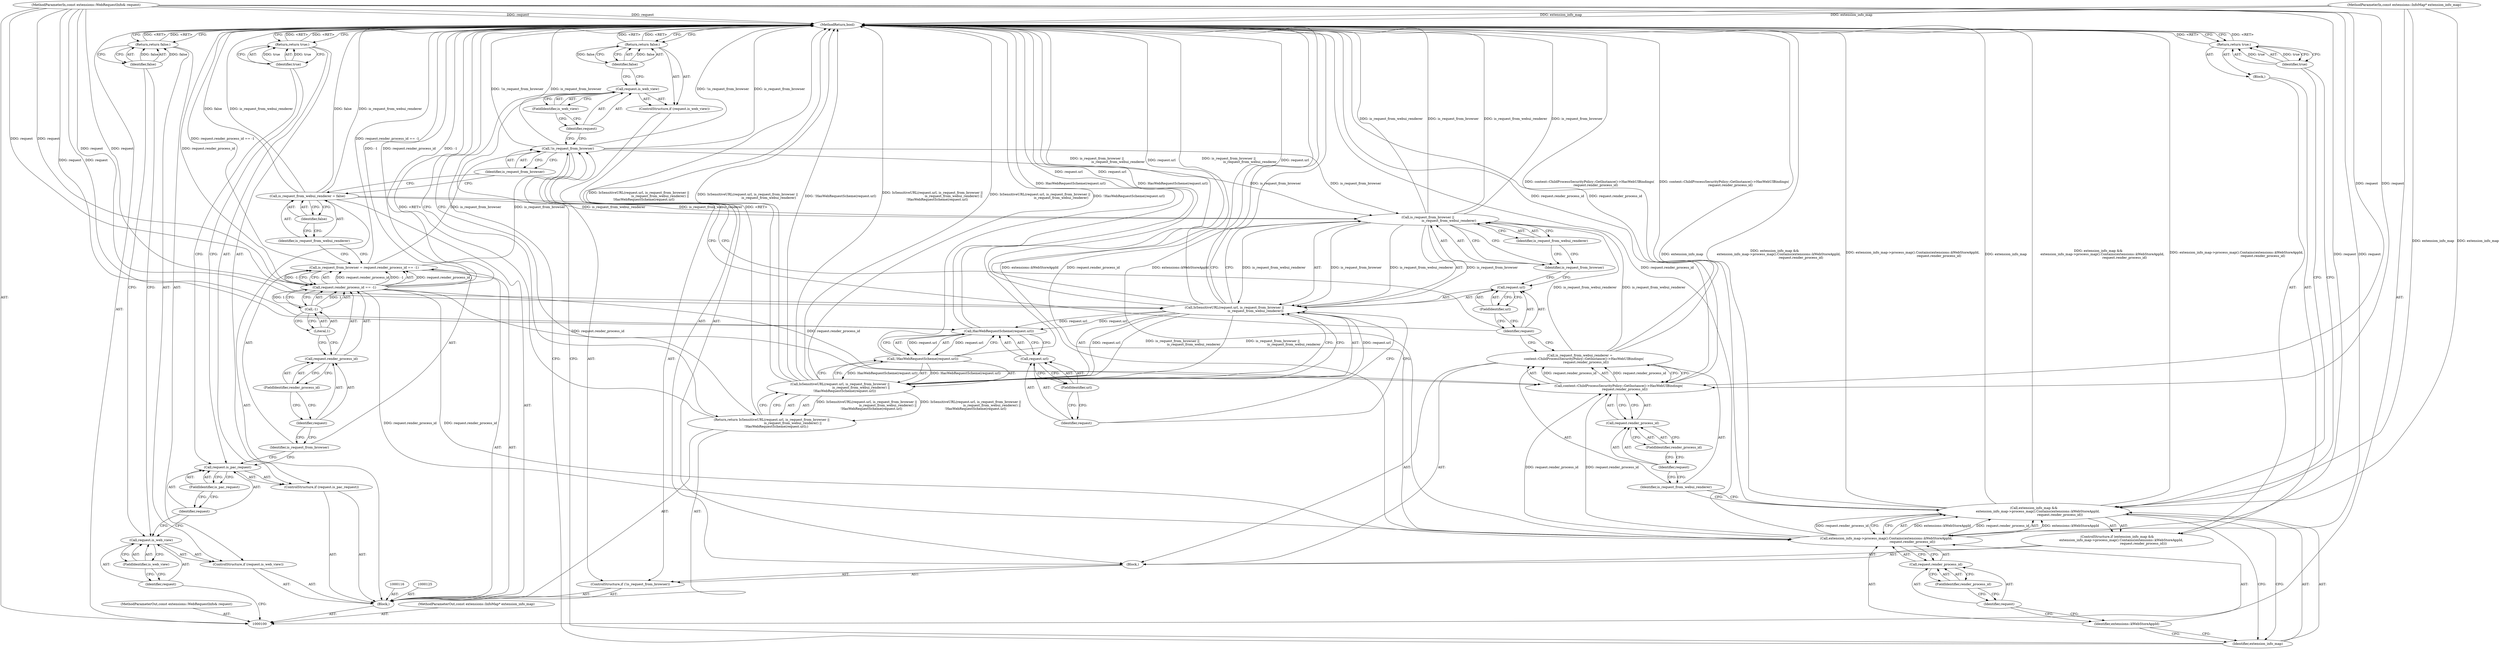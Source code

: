 digraph "1_Chrome_2649de11c562aa96d336c06136a1a20c01711be0_2" {
"1000170" [label="(MethodReturn,bool)"];
"1000119" [label="(Call,request.render_process_id == -1)"];
"1000120" [label="(Call,request.render_process_id)"];
"1000121" [label="(Identifier,request)"];
"1000122" [label="(FieldIdentifier,render_process_id)"];
"1000123" [label="(Call,-1)"];
"1000124" [label="(Literal,1)"];
"1000117" [label="(Call,is_request_from_browser = request.render_process_id == -1)"];
"1000118" [label="(Identifier,is_request_from_browser)"];
"1000128" [label="(Identifier,false)"];
"1000126" [label="(Call,is_request_from_webui_renderer = false)"];
"1000127" [label="(Identifier,is_request_from_webui_renderer)"];
"1000129" [label="(ControlStructure,if (!is_request_from_browser))"];
"1000132" [label="(Block,)"];
"1000130" [label="(Call,!is_request_from_browser)"];
"1000131" [label="(Identifier,is_request_from_browser)"];
"1000136" [label="(FieldIdentifier,is_web_view)"];
"1000133" [label="(ControlStructure,if (request.is_web_view))"];
"1000134" [label="(Call,request.is_web_view)"];
"1000135" [label="(Identifier,request)"];
"1000138" [label="(Identifier,false)"];
"1000137" [label="(Return,return false;)"];
"1000139" [label="(ControlStructure,if (extension_info_map &&\n        extension_info_map->process_map().Contains(extensions::kWebStoreAppId,\n                                                   request.render_process_id)))"];
"1000140" [label="(Call,extension_info_map &&\n        extension_info_map->process_map().Contains(extensions::kWebStoreAppId,\n                                                   request.render_process_id))"];
"1000141" [label="(Identifier,extension_info_map)"];
"1000143" [label="(Identifier,extensions::kWebStoreAppId)"];
"1000142" [label="(Call,extension_info_map->process_map().Contains(extensions::kWebStoreAppId,\n                                                   request.render_process_id))"];
"1000144" [label="(Call,request.render_process_id)"];
"1000145" [label="(Identifier,request)"];
"1000146" [label="(FieldIdentifier,render_process_id)"];
"1000147" [label="(Block,)"];
"1000149" [label="(Identifier,true)"];
"1000148" [label="(Return,return true;)"];
"1000101" [label="(MethodParameterIn,const extensions::InfoMap* extension_info_map)"];
"1000229" [label="(MethodParameterOut,const extensions::InfoMap* extension_info_map)"];
"1000150" [label="(Call,is_request_from_webui_renderer =\n        content::ChildProcessSecurityPolicy::GetInstance()->HasWebUIBindings(\n            request.render_process_id))"];
"1000151" [label="(Identifier,is_request_from_webui_renderer)"];
"1000152" [label="(Call,content::ChildProcessSecurityPolicy::GetInstance()->HasWebUIBindings(\n            request.render_process_id))"];
"1000153" [label="(Call,request.render_process_id)"];
"1000154" [label="(Identifier,request)"];
"1000155" [label="(FieldIdentifier,render_process_id)"];
"1000156" [label="(Return,return IsSensitiveURL(request.url, is_request_from_browser ||\n                                         is_request_from_webui_renderer) ||\n         !HasWebRequestScheme(request.url);)"];
"1000159" [label="(Call,request.url)"];
"1000160" [label="(Identifier,request)"];
"1000161" [label="(FieldIdentifier,url)"];
"1000162" [label="(Call,is_request_from_browser ||\n                                         is_request_from_webui_renderer)"];
"1000163" [label="(Identifier,is_request_from_browser)"];
"1000157" [label="(Call,IsSensitiveURL(request.url, is_request_from_browser ||\n                                         is_request_from_webui_renderer) ||\n         !HasWebRequestScheme(request.url))"];
"1000158" [label="(Call,IsSensitiveURL(request.url, is_request_from_browser ||\n                                         is_request_from_webui_renderer))"];
"1000164" [label="(Identifier,is_request_from_webui_renderer)"];
"1000166" [label="(Call,HasWebRequestScheme(request.url))"];
"1000167" [label="(Call,request.url)"];
"1000168" [label="(Identifier,request)"];
"1000169" [label="(FieldIdentifier,url)"];
"1000165" [label="(Call,!HasWebRequestScheme(request.url))"];
"1000102" [label="(MethodParameterIn,const extensions::WebRequestInfo& request)"];
"1000230" [label="(MethodParameterOut,const extensions::WebRequestInfo& request)"];
"1000103" [label="(Block,)"];
"1000107" [label="(FieldIdentifier,is_web_view)"];
"1000104" [label="(ControlStructure,if (request.is_web_view))"];
"1000105" [label="(Call,request.is_web_view)"];
"1000106" [label="(Identifier,request)"];
"1000109" [label="(Identifier,false)"];
"1000108" [label="(Return,return false;)"];
"1000113" [label="(FieldIdentifier,is_pac_request)"];
"1000110" [label="(ControlStructure,if (request.is_pac_request))"];
"1000111" [label="(Call,request.is_pac_request)"];
"1000112" [label="(Identifier,request)"];
"1000115" [label="(Identifier,true)"];
"1000114" [label="(Return,return true;)"];
"1000170" -> "1000100"  [label="AST: "];
"1000170" -> "1000108"  [label="CFG: "];
"1000170" -> "1000114"  [label="CFG: "];
"1000170" -> "1000137"  [label="CFG: "];
"1000170" -> "1000148"  [label="CFG: "];
"1000170" -> "1000156"  [label="CFG: "];
"1000137" -> "1000170"  [label="DDG: <RET>"];
"1000148" -> "1000170"  [label="DDG: <RET>"];
"1000108" -> "1000170"  [label="DDG: <RET>"];
"1000140" -> "1000170"  [label="DDG: extension_info_map->process_map().Contains(extensions::kWebStoreAppId,\n                                                   request.render_process_id)"];
"1000140" -> "1000170"  [label="DDG: extension_info_map"];
"1000140" -> "1000170"  [label="DDG: extension_info_map &&\n        extension_info_map->process_map().Contains(extensions::kWebStoreAppId,\n                                                   request.render_process_id)"];
"1000157" -> "1000170"  [label="DDG: IsSensitiveURL(request.url, is_request_from_browser ||\n                                         is_request_from_webui_renderer) ||\n         !HasWebRequestScheme(request.url)"];
"1000157" -> "1000170"  [label="DDG: IsSensitiveURL(request.url, is_request_from_browser ||\n                                         is_request_from_webui_renderer)"];
"1000157" -> "1000170"  [label="DDG: !HasWebRequestScheme(request.url)"];
"1000102" -> "1000170"  [label="DDG: request"];
"1000142" -> "1000170"  [label="DDG: extensions::kWebStoreAppId"];
"1000142" -> "1000170"  [label="DDG: request.render_process_id"];
"1000126" -> "1000170"  [label="DDG: false"];
"1000126" -> "1000170"  [label="DDG: is_request_from_webui_renderer"];
"1000117" -> "1000170"  [label="DDG: request.render_process_id == -1"];
"1000158" -> "1000170"  [label="DDG: request.url"];
"1000158" -> "1000170"  [label="DDG: is_request_from_browser ||\n                                         is_request_from_webui_renderer"];
"1000130" -> "1000170"  [label="DDG: !is_request_from_browser"];
"1000130" -> "1000170"  [label="DDG: is_request_from_browser"];
"1000162" -> "1000170"  [label="DDG: is_request_from_webui_renderer"];
"1000162" -> "1000170"  [label="DDG: is_request_from_browser"];
"1000119" -> "1000170"  [label="DDG: -1"];
"1000119" -> "1000170"  [label="DDG: request.render_process_id"];
"1000165" -> "1000170"  [label="DDG: HasWebRequestScheme(request.url)"];
"1000150" -> "1000170"  [label="DDG: content::ChildProcessSecurityPolicy::GetInstance()->HasWebUIBindings(\n            request.render_process_id)"];
"1000166" -> "1000170"  [label="DDG: request.url"];
"1000152" -> "1000170"  [label="DDG: request.render_process_id"];
"1000101" -> "1000170"  [label="DDG: extension_info_map"];
"1000156" -> "1000170"  [label="DDG: <RET>"];
"1000114" -> "1000170"  [label="DDG: <RET>"];
"1000119" -> "1000117"  [label="AST: "];
"1000119" -> "1000123"  [label="CFG: "];
"1000120" -> "1000119"  [label="AST: "];
"1000123" -> "1000119"  [label="AST: "];
"1000117" -> "1000119"  [label="CFG: "];
"1000119" -> "1000170"  [label="DDG: -1"];
"1000119" -> "1000170"  [label="DDG: request.render_process_id"];
"1000119" -> "1000117"  [label="DDG: request.render_process_id"];
"1000119" -> "1000117"  [label="DDG: -1"];
"1000102" -> "1000119"  [label="DDG: request"];
"1000123" -> "1000119"  [label="DDG: 1"];
"1000119" -> "1000142"  [label="DDG: request.render_process_id"];
"1000119" -> "1000152"  [label="DDG: request.render_process_id"];
"1000120" -> "1000119"  [label="AST: "];
"1000120" -> "1000122"  [label="CFG: "];
"1000121" -> "1000120"  [label="AST: "];
"1000122" -> "1000120"  [label="AST: "];
"1000124" -> "1000120"  [label="CFG: "];
"1000121" -> "1000120"  [label="AST: "];
"1000121" -> "1000118"  [label="CFG: "];
"1000122" -> "1000121"  [label="CFG: "];
"1000122" -> "1000120"  [label="AST: "];
"1000122" -> "1000121"  [label="CFG: "];
"1000120" -> "1000122"  [label="CFG: "];
"1000123" -> "1000119"  [label="AST: "];
"1000123" -> "1000124"  [label="CFG: "];
"1000124" -> "1000123"  [label="AST: "];
"1000119" -> "1000123"  [label="CFG: "];
"1000123" -> "1000119"  [label="DDG: 1"];
"1000124" -> "1000123"  [label="AST: "];
"1000124" -> "1000120"  [label="CFG: "];
"1000123" -> "1000124"  [label="CFG: "];
"1000117" -> "1000103"  [label="AST: "];
"1000117" -> "1000119"  [label="CFG: "];
"1000118" -> "1000117"  [label="AST: "];
"1000119" -> "1000117"  [label="AST: "];
"1000127" -> "1000117"  [label="CFG: "];
"1000117" -> "1000170"  [label="DDG: request.render_process_id == -1"];
"1000119" -> "1000117"  [label="DDG: request.render_process_id"];
"1000119" -> "1000117"  [label="DDG: -1"];
"1000117" -> "1000130"  [label="DDG: is_request_from_browser"];
"1000118" -> "1000117"  [label="AST: "];
"1000118" -> "1000111"  [label="CFG: "];
"1000121" -> "1000118"  [label="CFG: "];
"1000128" -> "1000126"  [label="AST: "];
"1000128" -> "1000127"  [label="CFG: "];
"1000126" -> "1000128"  [label="CFG: "];
"1000126" -> "1000103"  [label="AST: "];
"1000126" -> "1000128"  [label="CFG: "];
"1000127" -> "1000126"  [label="AST: "];
"1000128" -> "1000126"  [label="AST: "];
"1000131" -> "1000126"  [label="CFG: "];
"1000126" -> "1000170"  [label="DDG: false"];
"1000126" -> "1000170"  [label="DDG: is_request_from_webui_renderer"];
"1000126" -> "1000162"  [label="DDG: is_request_from_webui_renderer"];
"1000127" -> "1000126"  [label="AST: "];
"1000127" -> "1000117"  [label="CFG: "];
"1000128" -> "1000127"  [label="CFG: "];
"1000129" -> "1000103"  [label="AST: "];
"1000130" -> "1000129"  [label="AST: "];
"1000132" -> "1000129"  [label="AST: "];
"1000132" -> "1000129"  [label="AST: "];
"1000133" -> "1000132"  [label="AST: "];
"1000139" -> "1000132"  [label="AST: "];
"1000150" -> "1000132"  [label="AST: "];
"1000130" -> "1000129"  [label="AST: "];
"1000130" -> "1000131"  [label="CFG: "];
"1000131" -> "1000130"  [label="AST: "];
"1000135" -> "1000130"  [label="CFG: "];
"1000160" -> "1000130"  [label="CFG: "];
"1000130" -> "1000170"  [label="DDG: !is_request_from_browser"];
"1000130" -> "1000170"  [label="DDG: is_request_from_browser"];
"1000117" -> "1000130"  [label="DDG: is_request_from_browser"];
"1000130" -> "1000162"  [label="DDG: is_request_from_browser"];
"1000131" -> "1000130"  [label="AST: "];
"1000131" -> "1000126"  [label="CFG: "];
"1000130" -> "1000131"  [label="CFG: "];
"1000136" -> "1000134"  [label="AST: "];
"1000136" -> "1000135"  [label="CFG: "];
"1000134" -> "1000136"  [label="CFG: "];
"1000133" -> "1000132"  [label="AST: "];
"1000134" -> "1000133"  [label="AST: "];
"1000137" -> "1000133"  [label="AST: "];
"1000134" -> "1000133"  [label="AST: "];
"1000134" -> "1000136"  [label="CFG: "];
"1000135" -> "1000134"  [label="AST: "];
"1000136" -> "1000134"  [label="AST: "];
"1000138" -> "1000134"  [label="CFG: "];
"1000141" -> "1000134"  [label="CFG: "];
"1000135" -> "1000134"  [label="AST: "];
"1000135" -> "1000130"  [label="CFG: "];
"1000136" -> "1000135"  [label="CFG: "];
"1000138" -> "1000137"  [label="AST: "];
"1000138" -> "1000134"  [label="CFG: "];
"1000137" -> "1000138"  [label="CFG: "];
"1000138" -> "1000137"  [label="DDG: false"];
"1000137" -> "1000133"  [label="AST: "];
"1000137" -> "1000138"  [label="CFG: "];
"1000138" -> "1000137"  [label="AST: "];
"1000170" -> "1000137"  [label="CFG: "];
"1000137" -> "1000170"  [label="DDG: <RET>"];
"1000138" -> "1000137"  [label="DDG: false"];
"1000139" -> "1000132"  [label="AST: "];
"1000140" -> "1000139"  [label="AST: "];
"1000147" -> "1000139"  [label="AST: "];
"1000140" -> "1000139"  [label="AST: "];
"1000140" -> "1000141"  [label="CFG: "];
"1000140" -> "1000142"  [label="CFG: "];
"1000141" -> "1000140"  [label="AST: "];
"1000142" -> "1000140"  [label="AST: "];
"1000149" -> "1000140"  [label="CFG: "];
"1000151" -> "1000140"  [label="CFG: "];
"1000140" -> "1000170"  [label="DDG: extension_info_map->process_map().Contains(extensions::kWebStoreAppId,\n                                                   request.render_process_id)"];
"1000140" -> "1000170"  [label="DDG: extension_info_map"];
"1000140" -> "1000170"  [label="DDG: extension_info_map &&\n        extension_info_map->process_map().Contains(extensions::kWebStoreAppId,\n                                                   request.render_process_id)"];
"1000101" -> "1000140"  [label="DDG: extension_info_map"];
"1000142" -> "1000140"  [label="DDG: extensions::kWebStoreAppId"];
"1000142" -> "1000140"  [label="DDG: request.render_process_id"];
"1000141" -> "1000140"  [label="AST: "];
"1000141" -> "1000134"  [label="CFG: "];
"1000143" -> "1000141"  [label="CFG: "];
"1000140" -> "1000141"  [label="CFG: "];
"1000143" -> "1000142"  [label="AST: "];
"1000143" -> "1000141"  [label="CFG: "];
"1000145" -> "1000143"  [label="CFG: "];
"1000142" -> "1000140"  [label="AST: "];
"1000142" -> "1000144"  [label="CFG: "];
"1000143" -> "1000142"  [label="AST: "];
"1000144" -> "1000142"  [label="AST: "];
"1000140" -> "1000142"  [label="CFG: "];
"1000142" -> "1000170"  [label="DDG: extensions::kWebStoreAppId"];
"1000142" -> "1000170"  [label="DDG: request.render_process_id"];
"1000142" -> "1000140"  [label="DDG: extensions::kWebStoreAppId"];
"1000142" -> "1000140"  [label="DDG: request.render_process_id"];
"1000119" -> "1000142"  [label="DDG: request.render_process_id"];
"1000102" -> "1000142"  [label="DDG: request"];
"1000142" -> "1000152"  [label="DDG: request.render_process_id"];
"1000144" -> "1000142"  [label="AST: "];
"1000144" -> "1000146"  [label="CFG: "];
"1000145" -> "1000144"  [label="AST: "];
"1000146" -> "1000144"  [label="AST: "];
"1000142" -> "1000144"  [label="CFG: "];
"1000145" -> "1000144"  [label="AST: "];
"1000145" -> "1000143"  [label="CFG: "];
"1000146" -> "1000145"  [label="CFG: "];
"1000146" -> "1000144"  [label="AST: "];
"1000146" -> "1000145"  [label="CFG: "];
"1000144" -> "1000146"  [label="CFG: "];
"1000147" -> "1000139"  [label="AST: "];
"1000148" -> "1000147"  [label="AST: "];
"1000149" -> "1000148"  [label="AST: "];
"1000149" -> "1000140"  [label="CFG: "];
"1000148" -> "1000149"  [label="CFG: "];
"1000149" -> "1000148"  [label="DDG: true"];
"1000148" -> "1000147"  [label="AST: "];
"1000148" -> "1000149"  [label="CFG: "];
"1000149" -> "1000148"  [label="AST: "];
"1000170" -> "1000148"  [label="CFG: "];
"1000148" -> "1000170"  [label="DDG: <RET>"];
"1000149" -> "1000148"  [label="DDG: true"];
"1000101" -> "1000100"  [label="AST: "];
"1000101" -> "1000170"  [label="DDG: extension_info_map"];
"1000101" -> "1000140"  [label="DDG: extension_info_map"];
"1000229" -> "1000100"  [label="AST: "];
"1000150" -> "1000132"  [label="AST: "];
"1000150" -> "1000152"  [label="CFG: "];
"1000151" -> "1000150"  [label="AST: "];
"1000152" -> "1000150"  [label="AST: "];
"1000160" -> "1000150"  [label="CFG: "];
"1000150" -> "1000170"  [label="DDG: content::ChildProcessSecurityPolicy::GetInstance()->HasWebUIBindings(\n            request.render_process_id)"];
"1000152" -> "1000150"  [label="DDG: request.render_process_id"];
"1000150" -> "1000162"  [label="DDG: is_request_from_webui_renderer"];
"1000151" -> "1000150"  [label="AST: "];
"1000151" -> "1000140"  [label="CFG: "];
"1000154" -> "1000151"  [label="CFG: "];
"1000152" -> "1000150"  [label="AST: "];
"1000152" -> "1000153"  [label="CFG: "];
"1000153" -> "1000152"  [label="AST: "];
"1000150" -> "1000152"  [label="CFG: "];
"1000152" -> "1000170"  [label="DDG: request.render_process_id"];
"1000152" -> "1000150"  [label="DDG: request.render_process_id"];
"1000142" -> "1000152"  [label="DDG: request.render_process_id"];
"1000119" -> "1000152"  [label="DDG: request.render_process_id"];
"1000102" -> "1000152"  [label="DDG: request"];
"1000153" -> "1000152"  [label="AST: "];
"1000153" -> "1000155"  [label="CFG: "];
"1000154" -> "1000153"  [label="AST: "];
"1000155" -> "1000153"  [label="AST: "];
"1000152" -> "1000153"  [label="CFG: "];
"1000154" -> "1000153"  [label="AST: "];
"1000154" -> "1000151"  [label="CFG: "];
"1000155" -> "1000154"  [label="CFG: "];
"1000155" -> "1000153"  [label="AST: "];
"1000155" -> "1000154"  [label="CFG: "];
"1000153" -> "1000155"  [label="CFG: "];
"1000156" -> "1000103"  [label="AST: "];
"1000156" -> "1000157"  [label="CFG: "];
"1000157" -> "1000156"  [label="AST: "];
"1000170" -> "1000156"  [label="CFG: "];
"1000156" -> "1000170"  [label="DDG: <RET>"];
"1000157" -> "1000156"  [label="DDG: IsSensitiveURL(request.url, is_request_from_browser ||\n                                         is_request_from_webui_renderer) ||\n         !HasWebRequestScheme(request.url)"];
"1000159" -> "1000158"  [label="AST: "];
"1000159" -> "1000161"  [label="CFG: "];
"1000160" -> "1000159"  [label="AST: "];
"1000161" -> "1000159"  [label="AST: "];
"1000163" -> "1000159"  [label="CFG: "];
"1000160" -> "1000159"  [label="AST: "];
"1000160" -> "1000150"  [label="CFG: "];
"1000160" -> "1000130"  [label="CFG: "];
"1000161" -> "1000160"  [label="CFG: "];
"1000161" -> "1000159"  [label="AST: "];
"1000161" -> "1000160"  [label="CFG: "];
"1000159" -> "1000161"  [label="CFG: "];
"1000162" -> "1000158"  [label="AST: "];
"1000162" -> "1000163"  [label="CFG: "];
"1000162" -> "1000164"  [label="CFG: "];
"1000163" -> "1000162"  [label="AST: "];
"1000164" -> "1000162"  [label="AST: "];
"1000158" -> "1000162"  [label="CFG: "];
"1000162" -> "1000170"  [label="DDG: is_request_from_webui_renderer"];
"1000162" -> "1000170"  [label="DDG: is_request_from_browser"];
"1000162" -> "1000158"  [label="DDG: is_request_from_browser"];
"1000162" -> "1000158"  [label="DDG: is_request_from_webui_renderer"];
"1000130" -> "1000162"  [label="DDG: is_request_from_browser"];
"1000150" -> "1000162"  [label="DDG: is_request_from_webui_renderer"];
"1000126" -> "1000162"  [label="DDG: is_request_from_webui_renderer"];
"1000163" -> "1000162"  [label="AST: "];
"1000163" -> "1000159"  [label="CFG: "];
"1000164" -> "1000163"  [label="CFG: "];
"1000162" -> "1000163"  [label="CFG: "];
"1000157" -> "1000156"  [label="AST: "];
"1000157" -> "1000158"  [label="CFG: "];
"1000157" -> "1000165"  [label="CFG: "];
"1000158" -> "1000157"  [label="AST: "];
"1000165" -> "1000157"  [label="AST: "];
"1000156" -> "1000157"  [label="CFG: "];
"1000157" -> "1000170"  [label="DDG: IsSensitiveURL(request.url, is_request_from_browser ||\n                                         is_request_from_webui_renderer) ||\n         !HasWebRequestScheme(request.url)"];
"1000157" -> "1000170"  [label="DDG: IsSensitiveURL(request.url, is_request_from_browser ||\n                                         is_request_from_webui_renderer)"];
"1000157" -> "1000170"  [label="DDG: !HasWebRequestScheme(request.url)"];
"1000157" -> "1000156"  [label="DDG: IsSensitiveURL(request.url, is_request_from_browser ||\n                                         is_request_from_webui_renderer) ||\n         !HasWebRequestScheme(request.url)"];
"1000158" -> "1000157"  [label="DDG: request.url"];
"1000158" -> "1000157"  [label="DDG: is_request_from_browser ||\n                                         is_request_from_webui_renderer"];
"1000165" -> "1000157"  [label="DDG: HasWebRequestScheme(request.url)"];
"1000158" -> "1000157"  [label="AST: "];
"1000158" -> "1000162"  [label="CFG: "];
"1000159" -> "1000158"  [label="AST: "];
"1000162" -> "1000158"  [label="AST: "];
"1000168" -> "1000158"  [label="CFG: "];
"1000157" -> "1000158"  [label="CFG: "];
"1000158" -> "1000170"  [label="DDG: request.url"];
"1000158" -> "1000170"  [label="DDG: is_request_from_browser ||\n                                         is_request_from_webui_renderer"];
"1000158" -> "1000157"  [label="DDG: request.url"];
"1000158" -> "1000157"  [label="DDG: is_request_from_browser ||\n                                         is_request_from_webui_renderer"];
"1000102" -> "1000158"  [label="DDG: request"];
"1000162" -> "1000158"  [label="DDG: is_request_from_browser"];
"1000162" -> "1000158"  [label="DDG: is_request_from_webui_renderer"];
"1000158" -> "1000166"  [label="DDG: request.url"];
"1000164" -> "1000162"  [label="AST: "];
"1000164" -> "1000163"  [label="CFG: "];
"1000162" -> "1000164"  [label="CFG: "];
"1000166" -> "1000165"  [label="AST: "];
"1000166" -> "1000167"  [label="CFG: "];
"1000167" -> "1000166"  [label="AST: "];
"1000165" -> "1000166"  [label="CFG: "];
"1000166" -> "1000170"  [label="DDG: request.url"];
"1000166" -> "1000165"  [label="DDG: request.url"];
"1000158" -> "1000166"  [label="DDG: request.url"];
"1000102" -> "1000166"  [label="DDG: request"];
"1000167" -> "1000166"  [label="AST: "];
"1000167" -> "1000169"  [label="CFG: "];
"1000168" -> "1000167"  [label="AST: "];
"1000169" -> "1000167"  [label="AST: "];
"1000166" -> "1000167"  [label="CFG: "];
"1000168" -> "1000167"  [label="AST: "];
"1000168" -> "1000158"  [label="CFG: "];
"1000169" -> "1000168"  [label="CFG: "];
"1000169" -> "1000167"  [label="AST: "];
"1000169" -> "1000168"  [label="CFG: "];
"1000167" -> "1000169"  [label="CFG: "];
"1000165" -> "1000157"  [label="AST: "];
"1000165" -> "1000166"  [label="CFG: "];
"1000166" -> "1000165"  [label="AST: "];
"1000157" -> "1000165"  [label="CFG: "];
"1000165" -> "1000170"  [label="DDG: HasWebRequestScheme(request.url)"];
"1000165" -> "1000157"  [label="DDG: HasWebRequestScheme(request.url)"];
"1000166" -> "1000165"  [label="DDG: request.url"];
"1000102" -> "1000100"  [label="AST: "];
"1000102" -> "1000170"  [label="DDG: request"];
"1000102" -> "1000119"  [label="DDG: request"];
"1000102" -> "1000142"  [label="DDG: request"];
"1000102" -> "1000152"  [label="DDG: request"];
"1000102" -> "1000158"  [label="DDG: request"];
"1000102" -> "1000166"  [label="DDG: request"];
"1000230" -> "1000100"  [label="AST: "];
"1000103" -> "1000100"  [label="AST: "];
"1000104" -> "1000103"  [label="AST: "];
"1000110" -> "1000103"  [label="AST: "];
"1000116" -> "1000103"  [label="AST: "];
"1000117" -> "1000103"  [label="AST: "];
"1000125" -> "1000103"  [label="AST: "];
"1000126" -> "1000103"  [label="AST: "];
"1000129" -> "1000103"  [label="AST: "];
"1000156" -> "1000103"  [label="AST: "];
"1000107" -> "1000105"  [label="AST: "];
"1000107" -> "1000106"  [label="CFG: "];
"1000105" -> "1000107"  [label="CFG: "];
"1000104" -> "1000103"  [label="AST: "];
"1000105" -> "1000104"  [label="AST: "];
"1000108" -> "1000104"  [label="AST: "];
"1000105" -> "1000104"  [label="AST: "];
"1000105" -> "1000107"  [label="CFG: "];
"1000106" -> "1000105"  [label="AST: "];
"1000107" -> "1000105"  [label="AST: "];
"1000109" -> "1000105"  [label="CFG: "];
"1000112" -> "1000105"  [label="CFG: "];
"1000106" -> "1000105"  [label="AST: "];
"1000106" -> "1000100"  [label="CFG: "];
"1000107" -> "1000106"  [label="CFG: "];
"1000109" -> "1000108"  [label="AST: "];
"1000109" -> "1000105"  [label="CFG: "];
"1000108" -> "1000109"  [label="CFG: "];
"1000109" -> "1000108"  [label="DDG: false"];
"1000108" -> "1000104"  [label="AST: "];
"1000108" -> "1000109"  [label="CFG: "];
"1000109" -> "1000108"  [label="AST: "];
"1000170" -> "1000108"  [label="CFG: "];
"1000108" -> "1000170"  [label="DDG: <RET>"];
"1000109" -> "1000108"  [label="DDG: false"];
"1000113" -> "1000111"  [label="AST: "];
"1000113" -> "1000112"  [label="CFG: "];
"1000111" -> "1000113"  [label="CFG: "];
"1000110" -> "1000103"  [label="AST: "];
"1000111" -> "1000110"  [label="AST: "];
"1000114" -> "1000110"  [label="AST: "];
"1000111" -> "1000110"  [label="AST: "];
"1000111" -> "1000113"  [label="CFG: "];
"1000112" -> "1000111"  [label="AST: "];
"1000113" -> "1000111"  [label="AST: "];
"1000115" -> "1000111"  [label="CFG: "];
"1000118" -> "1000111"  [label="CFG: "];
"1000112" -> "1000111"  [label="AST: "];
"1000112" -> "1000105"  [label="CFG: "];
"1000113" -> "1000112"  [label="CFG: "];
"1000115" -> "1000114"  [label="AST: "];
"1000115" -> "1000111"  [label="CFG: "];
"1000114" -> "1000115"  [label="CFG: "];
"1000115" -> "1000114"  [label="DDG: true"];
"1000114" -> "1000110"  [label="AST: "];
"1000114" -> "1000115"  [label="CFG: "];
"1000115" -> "1000114"  [label="AST: "];
"1000170" -> "1000114"  [label="CFG: "];
"1000114" -> "1000170"  [label="DDG: <RET>"];
"1000115" -> "1000114"  [label="DDG: true"];
}
